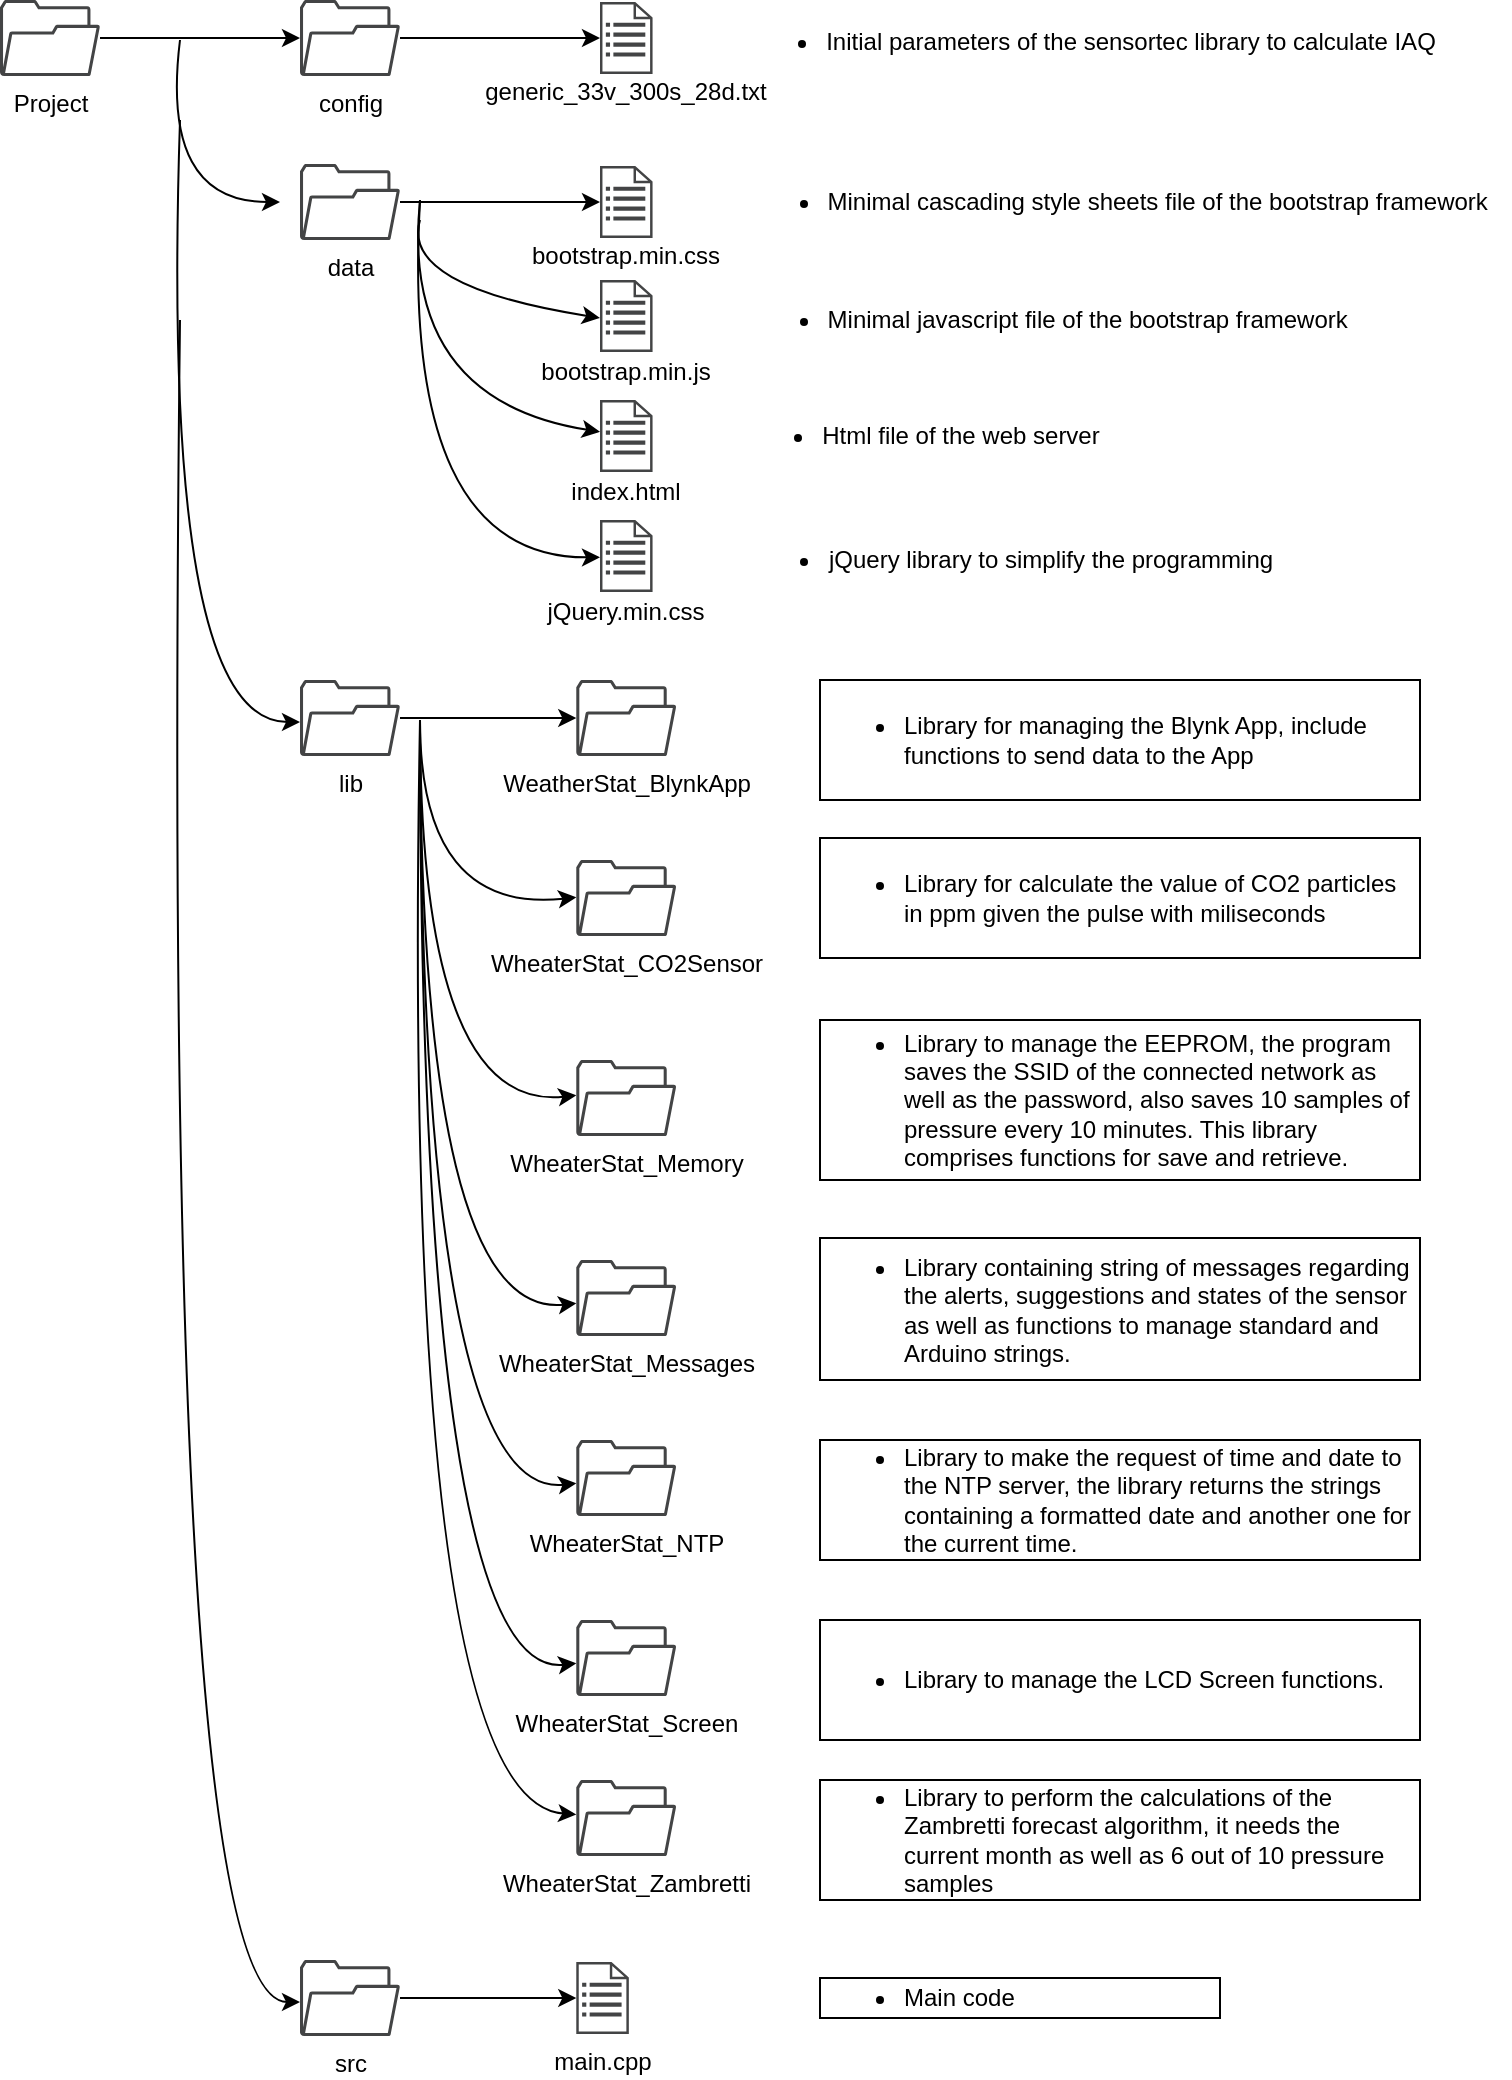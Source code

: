 <mxfile version="15.3.7" type="github">
  <diagram id="R2lEEEUBdFMjLlhIrx00" name="Page-1">
    <mxGraphModel dx="779" dy="564" grid="1" gridSize="10" guides="1" tooltips="1" connect="1" arrows="1" fold="1" page="1" pageScale="1" pageWidth="850" pageHeight="1100" math="0" shadow="0" extFonts="Permanent Marker^https://fonts.googleapis.com/css?family=Permanent+Marker">
      <root>
        <mxCell id="0" />
        <mxCell id="1" parent="0" />
        <mxCell id="WSD7EVR48k97SIQOQuv5-4" style="edgeStyle=orthogonalEdgeStyle;rounded=0;orthogonalLoop=1;jettySize=auto;html=1;" edge="1" parent="1" source="WSD7EVR48k97SIQOQuv5-1" target="WSD7EVR48k97SIQOQuv5-2">
          <mxGeometry relative="1" as="geometry" />
        </mxCell>
        <mxCell id="WSD7EVR48k97SIQOQuv5-1" value="Project" style="sketch=0;pointerEvents=1;shadow=0;dashed=0;html=1;strokeColor=none;fillColor=#434445;aspect=fixed;labelPosition=center;verticalLabelPosition=bottom;verticalAlign=top;align=center;outlineConnect=0;shape=mxgraph.vvd.folder;" vertex="1" parent="1">
          <mxGeometry x="40" y="40" width="50" height="38" as="geometry" />
        </mxCell>
        <mxCell id="WSD7EVR48k97SIQOQuv5-6" style="edgeStyle=orthogonalEdgeStyle;rounded=0;orthogonalLoop=1;jettySize=auto;html=1;" edge="1" parent="1" source="WSD7EVR48k97SIQOQuv5-2" target="WSD7EVR48k97SIQOQuv5-5">
          <mxGeometry relative="1" as="geometry" />
        </mxCell>
        <mxCell id="WSD7EVR48k97SIQOQuv5-2" value="config" style="sketch=0;pointerEvents=1;shadow=0;dashed=0;html=1;strokeColor=none;fillColor=#434445;aspect=fixed;labelPosition=center;verticalLabelPosition=bottom;verticalAlign=top;align=center;outlineConnect=0;shape=mxgraph.vvd.folder;" vertex="1" parent="1">
          <mxGeometry x="190" y="40" width="50" height="38" as="geometry" />
        </mxCell>
        <mxCell id="WSD7EVR48k97SIQOQuv5-15" style="edgeStyle=orthogonalEdgeStyle;rounded=0;orthogonalLoop=1;jettySize=auto;html=1;" edge="1" parent="1" source="WSD7EVR48k97SIQOQuv5-3" target="WSD7EVR48k97SIQOQuv5-14">
          <mxGeometry relative="1" as="geometry" />
        </mxCell>
        <mxCell id="WSD7EVR48k97SIQOQuv5-3" value="data" style="sketch=0;pointerEvents=1;shadow=0;dashed=0;html=1;strokeColor=none;fillColor=#434445;aspect=fixed;labelPosition=center;verticalLabelPosition=bottom;verticalAlign=top;align=center;outlineConnect=0;shape=mxgraph.vvd.folder;" vertex="1" parent="1">
          <mxGeometry x="190" y="122" width="50" height="38" as="geometry" />
        </mxCell>
        <mxCell id="WSD7EVR48k97SIQOQuv5-5" value="" style="sketch=0;pointerEvents=1;shadow=0;dashed=0;html=1;strokeColor=none;fillColor=#434445;aspect=fixed;labelPosition=center;verticalLabelPosition=bottom;verticalAlign=top;align=center;outlineConnect=0;shape=mxgraph.vvd.recovery_plan;" vertex="1" parent="1">
          <mxGeometry x="340" y="41" width="26.28" height="36" as="geometry" />
        </mxCell>
        <mxCell id="WSD7EVR48k97SIQOQuv5-7" value="generic_33v_300s_28d.txt" style="text;html=1;strokeColor=none;fillColor=none;align=center;verticalAlign=middle;whiteSpace=wrap;rounded=0;" vertex="1" parent="1">
          <mxGeometry x="333.14" y="76" width="40" height="20" as="geometry" />
        </mxCell>
        <mxCell id="WSD7EVR48k97SIQOQuv5-8" value="bootstrap.min.css" style="text;html=1;strokeColor=none;fillColor=none;align=center;verticalAlign=middle;whiteSpace=wrap;rounded=0;" vertex="1" parent="1">
          <mxGeometry x="333.14" y="158" width="40" height="20" as="geometry" />
        </mxCell>
        <mxCell id="WSD7EVR48k97SIQOQuv5-14" value="" style="sketch=0;pointerEvents=1;shadow=0;dashed=0;html=1;strokeColor=none;fillColor=#434445;aspect=fixed;labelPosition=center;verticalLabelPosition=bottom;verticalAlign=top;align=center;outlineConnect=0;shape=mxgraph.vvd.recovery_plan;" vertex="1" parent="1">
          <mxGeometry x="340" y="123" width="26.28" height="36" as="geometry" />
        </mxCell>
        <mxCell id="WSD7EVR48k97SIQOQuv5-16" value="" style="sketch=0;pointerEvents=1;shadow=0;dashed=0;html=1;strokeColor=none;fillColor=#434445;aspect=fixed;labelPosition=center;verticalLabelPosition=bottom;verticalAlign=top;align=center;outlineConnect=0;shape=mxgraph.vvd.recovery_plan;" vertex="1" parent="1">
          <mxGeometry x="340" y="180" width="26.28" height="36" as="geometry" />
        </mxCell>
        <mxCell id="WSD7EVR48k97SIQOQuv5-17" value="" style="sketch=0;pointerEvents=1;shadow=0;dashed=0;html=1;strokeColor=none;fillColor=#434445;aspect=fixed;labelPosition=center;verticalLabelPosition=bottom;verticalAlign=top;align=center;outlineConnect=0;shape=mxgraph.vvd.recovery_plan;" vertex="1" parent="1">
          <mxGeometry x="340" y="240" width="26.28" height="36" as="geometry" />
        </mxCell>
        <mxCell id="WSD7EVR48k97SIQOQuv5-18" value="bootstrap.min.js" style="text;html=1;strokeColor=none;fillColor=none;align=center;verticalAlign=middle;whiteSpace=wrap;rounded=0;" vertex="1" parent="1">
          <mxGeometry x="333.14" y="216" width="40" height="20" as="geometry" />
        </mxCell>
        <mxCell id="WSD7EVR48k97SIQOQuv5-19" value="index.html" style="text;html=1;strokeColor=none;fillColor=none;align=center;verticalAlign=middle;whiteSpace=wrap;rounded=0;" vertex="1" parent="1">
          <mxGeometry x="333.14" y="276" width="40" height="20" as="geometry" />
        </mxCell>
        <mxCell id="WSD7EVR48k97SIQOQuv5-20" value="" style="sketch=0;pointerEvents=1;shadow=0;dashed=0;html=1;strokeColor=none;fillColor=#434445;aspect=fixed;labelPosition=center;verticalLabelPosition=bottom;verticalAlign=top;align=center;outlineConnect=0;shape=mxgraph.vvd.recovery_plan;" vertex="1" parent="1">
          <mxGeometry x="340" y="300" width="26.28" height="36" as="geometry" />
        </mxCell>
        <mxCell id="WSD7EVR48k97SIQOQuv5-21" value="jQuery.min.css" style="text;html=1;strokeColor=none;fillColor=none;align=center;verticalAlign=middle;whiteSpace=wrap;rounded=0;" vertex="1" parent="1">
          <mxGeometry x="333.14" y="336" width="40" height="20" as="geometry" />
        </mxCell>
        <mxCell id="WSD7EVR48k97SIQOQuv5-34" style="edgeStyle=orthogonalEdgeStyle;rounded=0;orthogonalLoop=1;jettySize=auto;html=1;" edge="1" parent="1" source="WSD7EVR48k97SIQOQuv5-22" target="WSD7EVR48k97SIQOQuv5-23">
          <mxGeometry relative="1" as="geometry" />
        </mxCell>
        <mxCell id="WSD7EVR48k97SIQOQuv5-22" value="lib" style="sketch=0;pointerEvents=1;shadow=0;dashed=0;html=1;strokeColor=none;fillColor=#434445;aspect=fixed;labelPosition=center;verticalLabelPosition=bottom;verticalAlign=top;align=center;outlineConnect=0;shape=mxgraph.vvd.folder;" vertex="1" parent="1">
          <mxGeometry x="190" y="380" width="50" height="38" as="geometry" />
        </mxCell>
        <mxCell id="WSD7EVR48k97SIQOQuv5-23" value="WeatherStat_BlynkApp" style="sketch=0;pointerEvents=1;shadow=0;dashed=0;html=1;strokeColor=none;fillColor=#434445;aspect=fixed;labelPosition=center;verticalLabelPosition=bottom;verticalAlign=top;align=center;outlineConnect=0;shape=mxgraph.vvd.folder;" vertex="1" parent="1">
          <mxGeometry x="328.14" y="380" width="50" height="38" as="geometry" />
        </mxCell>
        <mxCell id="WSD7EVR48k97SIQOQuv5-24" value="WheaterStat_CO2Sensor" style="sketch=0;pointerEvents=1;shadow=0;dashed=0;html=1;strokeColor=none;fillColor=#434445;aspect=fixed;labelPosition=center;verticalLabelPosition=bottom;verticalAlign=top;align=center;outlineConnect=0;shape=mxgraph.vvd.folder;" vertex="1" parent="1">
          <mxGeometry x="328.14" y="470" width="50" height="38" as="geometry" />
        </mxCell>
        <mxCell id="WSD7EVR48k97SIQOQuv5-25" value="WheaterStat_Memory" style="sketch=0;pointerEvents=1;shadow=0;dashed=0;html=1;strokeColor=none;fillColor=#434445;aspect=fixed;labelPosition=center;verticalLabelPosition=bottom;verticalAlign=top;align=center;outlineConnect=0;shape=mxgraph.vvd.folder;" vertex="1" parent="1">
          <mxGeometry x="328.14" y="570" width="50" height="38" as="geometry" />
        </mxCell>
        <mxCell id="WSD7EVR48k97SIQOQuv5-26" value="WheaterStat_Messages" style="sketch=0;pointerEvents=1;shadow=0;dashed=0;html=1;strokeColor=none;fillColor=#434445;aspect=fixed;labelPosition=center;verticalLabelPosition=bottom;verticalAlign=top;align=center;outlineConnect=0;shape=mxgraph.vvd.folder;" vertex="1" parent="1">
          <mxGeometry x="328.14" y="670" width="50" height="38" as="geometry" />
        </mxCell>
        <mxCell id="WSD7EVR48k97SIQOQuv5-27" value="WheaterStat_NTP" style="sketch=0;pointerEvents=1;shadow=0;dashed=0;html=1;strokeColor=none;fillColor=#434445;aspect=fixed;labelPosition=center;verticalLabelPosition=bottom;verticalAlign=top;align=center;outlineConnect=0;shape=mxgraph.vvd.folder;" vertex="1" parent="1">
          <mxGeometry x="328.14" y="760" width="50" height="38" as="geometry" />
        </mxCell>
        <mxCell id="WSD7EVR48k97SIQOQuv5-28" value="WheaterStat_Screen" style="sketch=0;pointerEvents=1;shadow=0;dashed=0;html=1;strokeColor=none;fillColor=#434445;aspect=fixed;labelPosition=center;verticalLabelPosition=bottom;verticalAlign=top;align=center;outlineConnect=0;shape=mxgraph.vvd.folder;" vertex="1" parent="1">
          <mxGeometry x="328.14" y="850" width="50" height="38" as="geometry" />
        </mxCell>
        <mxCell id="WSD7EVR48k97SIQOQuv5-29" value="WheaterStat_Zambretti" style="sketch=0;pointerEvents=1;shadow=0;dashed=0;html=1;strokeColor=none;fillColor=#434445;aspect=fixed;labelPosition=center;verticalLabelPosition=bottom;verticalAlign=top;align=center;outlineConnect=0;shape=mxgraph.vvd.folder;" vertex="1" parent="1">
          <mxGeometry x="328.14" y="930" width="50" height="38" as="geometry" />
        </mxCell>
        <mxCell id="WSD7EVR48k97SIQOQuv5-36" style="edgeStyle=orthogonalEdgeStyle;rounded=0;orthogonalLoop=1;jettySize=auto;html=1;" edge="1" parent="1" source="WSD7EVR48k97SIQOQuv5-37">
          <mxGeometry relative="1" as="geometry">
            <mxPoint x="328.14" y="1039" as="targetPoint" />
          </mxGeometry>
        </mxCell>
        <mxCell id="WSD7EVR48k97SIQOQuv5-37" value="src" style="sketch=0;pointerEvents=1;shadow=0;dashed=0;html=1;strokeColor=none;fillColor=#434445;aspect=fixed;labelPosition=center;verticalLabelPosition=bottom;verticalAlign=top;align=center;outlineConnect=0;shape=mxgraph.vvd.folder;" vertex="1" parent="1">
          <mxGeometry x="190" y="1020" width="50" height="38" as="geometry" />
        </mxCell>
        <mxCell id="WSD7EVR48k97SIQOQuv5-41" value="main.cpp" style="sketch=0;pointerEvents=1;shadow=0;dashed=0;html=1;strokeColor=none;fillColor=#434445;aspect=fixed;labelPosition=center;verticalLabelPosition=bottom;verticalAlign=top;align=center;outlineConnect=0;shape=mxgraph.vvd.recovery_plan;" vertex="1" parent="1">
          <mxGeometry x="328.14" y="1021" width="26.28" height="36" as="geometry" />
        </mxCell>
        <mxCell id="WSD7EVR48k97SIQOQuv5-47" value="" style="curved=1;endArrow=classic;html=1;" edge="1" parent="1">
          <mxGeometry width="50" height="50" relative="1" as="geometry">
            <mxPoint x="130" y="60" as="sourcePoint" />
            <mxPoint x="180" y="141" as="targetPoint" />
            <Array as="points">
              <mxPoint x="120" y="141" />
            </Array>
          </mxGeometry>
        </mxCell>
        <mxCell id="WSD7EVR48k97SIQOQuv5-48" value="" style="curved=1;endArrow=classic;html=1;" edge="1" parent="1">
          <mxGeometry width="50" height="50" relative="1" as="geometry">
            <mxPoint x="130" y="100" as="sourcePoint" />
            <mxPoint x="190" y="401" as="targetPoint" />
            <Array as="points">
              <mxPoint x="120" y="401" />
            </Array>
          </mxGeometry>
        </mxCell>
        <mxCell id="WSD7EVR48k97SIQOQuv5-49" value="" style="curved=1;endArrow=classic;html=1;" edge="1" parent="1">
          <mxGeometry width="50" height="50" relative="1" as="geometry">
            <mxPoint x="130" y="200" as="sourcePoint" />
            <mxPoint x="190" y="1041" as="targetPoint" />
            <Array as="points">
              <mxPoint x="120" y="1041" />
            </Array>
          </mxGeometry>
        </mxCell>
        <mxCell id="WSD7EVR48k97SIQOQuv5-50" value="" style="curved=1;endArrow=classic;html=1;" edge="1" parent="1" target="WSD7EVR48k97SIQOQuv5-29">
          <mxGeometry width="50" height="50" relative="1" as="geometry">
            <mxPoint x="250" y="400" as="sourcePoint" />
            <mxPoint x="310" y="941" as="targetPoint" />
            <Array as="points">
              <mxPoint x="240" y="941" />
            </Array>
          </mxGeometry>
        </mxCell>
        <mxCell id="WSD7EVR48k97SIQOQuv5-51" value="" style="curved=1;endArrow=classic;html=1;" edge="1" parent="1" target="WSD7EVR48k97SIQOQuv5-28">
          <mxGeometry width="50" height="50" relative="1" as="geometry">
            <mxPoint x="250" y="400" as="sourcePoint" />
            <mxPoint x="320" y="951" as="targetPoint" />
            <Array as="points">
              <mxPoint x="250" y="880" />
            </Array>
          </mxGeometry>
        </mxCell>
        <mxCell id="WSD7EVR48k97SIQOQuv5-53" value="" style="curved=1;endArrow=classic;html=1;" edge="1" parent="1">
          <mxGeometry width="50" height="50" relative="1" as="geometry">
            <mxPoint x="250" y="400" as="sourcePoint" />
            <mxPoint x="328.14" y="781.666" as="targetPoint" />
            <Array as="points">
              <mxPoint x="250" y="790" />
            </Array>
          </mxGeometry>
        </mxCell>
        <mxCell id="WSD7EVR48k97SIQOQuv5-54" value="" style="curved=1;endArrow=classic;html=1;" edge="1" parent="1">
          <mxGeometry width="50" height="50" relative="1" as="geometry">
            <mxPoint x="250" y="400" as="sourcePoint" />
            <mxPoint x="328.14" y="691.666" as="targetPoint" />
            <Array as="points">
              <mxPoint x="250" y="700" />
            </Array>
          </mxGeometry>
        </mxCell>
        <mxCell id="WSD7EVR48k97SIQOQuv5-55" value="" style="curved=1;endArrow=classic;html=1;" edge="1" parent="1">
          <mxGeometry width="50" height="50" relative="1" as="geometry">
            <mxPoint x="250" y="400" as="sourcePoint" />
            <mxPoint x="328.14" y="587.666" as="targetPoint" />
            <Array as="points">
              <mxPoint x="250" y="596" />
            </Array>
          </mxGeometry>
        </mxCell>
        <mxCell id="WSD7EVR48k97SIQOQuv5-56" value="" style="curved=1;endArrow=classic;html=1;" edge="1" parent="1">
          <mxGeometry width="50" height="50" relative="1" as="geometry">
            <mxPoint x="250" y="400" as="sourcePoint" />
            <mxPoint x="328.14" y="488.666" as="targetPoint" />
            <Array as="points">
              <mxPoint x="250" y="497" />
            </Array>
          </mxGeometry>
        </mxCell>
        <mxCell id="WSD7EVR48k97SIQOQuv5-57" value="" style="curved=1;endArrow=classic;html=1;" edge="1" parent="1">
          <mxGeometry width="50" height="50" relative="1" as="geometry">
            <mxPoint x="250" y="140" as="sourcePoint" />
            <mxPoint x="340.0" y="318.666" as="targetPoint" />
            <Array as="points">
              <mxPoint x="240" y="319" />
            </Array>
          </mxGeometry>
        </mxCell>
        <mxCell id="WSD7EVR48k97SIQOQuv5-58" value="" style="curved=1;endArrow=classic;html=1;" edge="1" parent="1" target="WSD7EVR48k97SIQOQuv5-17">
          <mxGeometry width="50" height="50" relative="1" as="geometry">
            <mxPoint x="250" y="140" as="sourcePoint" />
            <mxPoint x="340" y="315.166" as="targetPoint" />
            <Array as="points">
              <mxPoint x="240" y="240" />
            </Array>
          </mxGeometry>
        </mxCell>
        <mxCell id="WSD7EVR48k97SIQOQuv5-61" value="&lt;ul&gt;&lt;li&gt;Initial parameters of the sensortec library to calculate IAQ&lt;br&gt;&lt;/li&gt;&lt;/ul&gt;" style="text;html=1;align=center;verticalAlign=middle;resizable=0;points=[];autosize=1;strokeColor=none;fillColor=none;" vertex="1" parent="1">
          <mxGeometry x="405" y="41" width="360" height="40" as="geometry" />
        </mxCell>
        <mxCell id="WSD7EVR48k97SIQOQuv5-62" value="&lt;ul&gt;&lt;li&gt;Minimal cascading style sheets file of the bootstrap framework&amp;nbsp;&lt;br&gt;&lt;/li&gt;&lt;/ul&gt;" style="text;html=1;align=center;verticalAlign=middle;resizable=0;points=[];autosize=1;strokeColor=none;fillColor=none;" vertex="1" parent="1">
          <mxGeometry x="405" y="121" width="390" height="40" as="geometry" />
        </mxCell>
        <mxCell id="WSD7EVR48k97SIQOQuv5-63" value="&lt;ul&gt;&lt;li&gt;Minimal javascript file of the bootstrap framework&amp;nbsp;&lt;br&gt;&lt;/li&gt;&lt;/ul&gt;" style="text;html=1;align=center;verticalAlign=middle;resizable=0;points=[];autosize=1;strokeColor=none;fillColor=none;" vertex="1" parent="1">
          <mxGeometry x="405" y="180" width="320" height="40" as="geometry" />
        </mxCell>
        <mxCell id="WSD7EVR48k97SIQOQuv5-64" value="&lt;ul&gt;&lt;li&gt;Html file of the web server&lt;br&gt;&lt;/li&gt;&lt;/ul&gt;" style="text;html=1;align=center;verticalAlign=middle;resizable=0;points=[];autosize=1;strokeColor=none;fillColor=none;" vertex="1" parent="1">
          <mxGeometry x="405" y="238" width="190" height="40" as="geometry" />
        </mxCell>
        <mxCell id="WSD7EVR48k97SIQOQuv5-65" value="" style="curved=1;endArrow=classic;html=1;" edge="1" parent="1">
          <mxGeometry width="50" height="50" relative="1" as="geometry">
            <mxPoint x="250" y="150" as="sourcePoint" />
            <mxPoint x="340" y="198.959" as="targetPoint" />
            <Array as="points">
              <mxPoint x="240" y="183.05" />
            </Array>
          </mxGeometry>
        </mxCell>
        <mxCell id="WSD7EVR48k97SIQOQuv5-66" value="&lt;ul&gt;&lt;li&gt;jQuery library to simplify the programming&lt;/li&gt;&lt;/ul&gt;" style="text;html=1;align=center;verticalAlign=middle;resizable=0;points=[];autosize=1;strokeColor=none;fillColor=none;" vertex="1" parent="1">
          <mxGeometry x="405" y="300" width="280" height="40" as="geometry" />
        </mxCell>
        <mxCell id="WSD7EVR48k97SIQOQuv5-68" value="&lt;ul&gt;&lt;li&gt;Library for managing the Blynk App, include functions to&amp;nbsp;send data to the App&amp;nbsp;&lt;/li&gt;&lt;/ul&gt;" style="rounded=0;whiteSpace=wrap;html=1;labelBackgroundColor=none;align=left;" vertex="1" parent="1">
          <mxGeometry x="450" y="380" width="300" height="60" as="geometry" />
        </mxCell>
        <mxCell id="WSD7EVR48k97SIQOQuv5-69" value="&lt;ul&gt;&lt;li&gt;Library for calculate the value of CO2 particles in ppm given the pulse with miliseconds&lt;/li&gt;&lt;/ul&gt;" style="rounded=0;whiteSpace=wrap;html=1;labelBackgroundColor=none;align=left;" vertex="1" parent="1">
          <mxGeometry x="450" y="459" width="300" height="60" as="geometry" />
        </mxCell>
        <mxCell id="WSD7EVR48k97SIQOQuv5-70" value="&lt;ul&gt;&lt;li&gt;Library to manage the EEPROM, the program saves the SSID of the connected network as well as the password, also saves 10 samples of pressure every 10 minutes. This library comprises functions for save and retrieve.&lt;/li&gt;&lt;/ul&gt;" style="rounded=0;whiteSpace=wrap;html=1;labelBackgroundColor=none;align=left;" vertex="1" parent="1">
          <mxGeometry x="450" y="550" width="300" height="80" as="geometry" />
        </mxCell>
        <mxCell id="WSD7EVR48k97SIQOQuv5-71" value="&lt;ul&gt;&lt;li&gt;Library containing string of messages regarding the alerts, suggestions and states of the sensor as well as functions to manage standard and Arduino strings.&lt;/li&gt;&lt;/ul&gt;" style="rounded=0;whiteSpace=wrap;html=1;labelBackgroundColor=none;align=left;" vertex="1" parent="1">
          <mxGeometry x="450" y="659" width="300" height="71" as="geometry" />
        </mxCell>
        <mxCell id="WSD7EVR48k97SIQOQuv5-72" value="&lt;ul&gt;&lt;li&gt;Library to make the request of time and date to the NTP server, the library returns the strings containing a formatted date and another one for the current time.&lt;/li&gt;&lt;/ul&gt;" style="rounded=0;whiteSpace=wrap;html=1;labelBackgroundColor=none;align=left;" vertex="1" parent="1">
          <mxGeometry x="450" y="760" width="300" height="60" as="geometry" />
        </mxCell>
        <mxCell id="WSD7EVR48k97SIQOQuv5-73" value="&lt;ul&gt;&lt;li&gt;Library to manage the LCD Screen functions.&lt;/li&gt;&lt;/ul&gt;" style="rounded=0;whiteSpace=wrap;html=1;labelBackgroundColor=none;align=left;" vertex="1" parent="1">
          <mxGeometry x="450" y="850" width="300" height="60" as="geometry" />
        </mxCell>
        <mxCell id="WSD7EVR48k97SIQOQuv5-74" value="&lt;ul&gt;&lt;li&gt;Library to perform the calculations of the Zambretti forecast algorithm, it needs the current month as well as 6 out of 10 pressure samples&lt;/li&gt;&lt;/ul&gt;" style="rounded=0;whiteSpace=wrap;html=1;labelBackgroundColor=none;align=left;" vertex="1" parent="1">
          <mxGeometry x="450" y="930" width="300" height="60" as="geometry" />
        </mxCell>
        <mxCell id="WSD7EVR48k97SIQOQuv5-75" value="&lt;ul&gt;&lt;li&gt;Main code&amp;nbsp;&lt;/li&gt;&lt;/ul&gt;" style="rounded=0;whiteSpace=wrap;html=1;labelBackgroundColor=none;align=left;" vertex="1" parent="1">
          <mxGeometry x="450" y="1029" width="200" height="20" as="geometry" />
        </mxCell>
      </root>
    </mxGraphModel>
  </diagram>
</mxfile>
